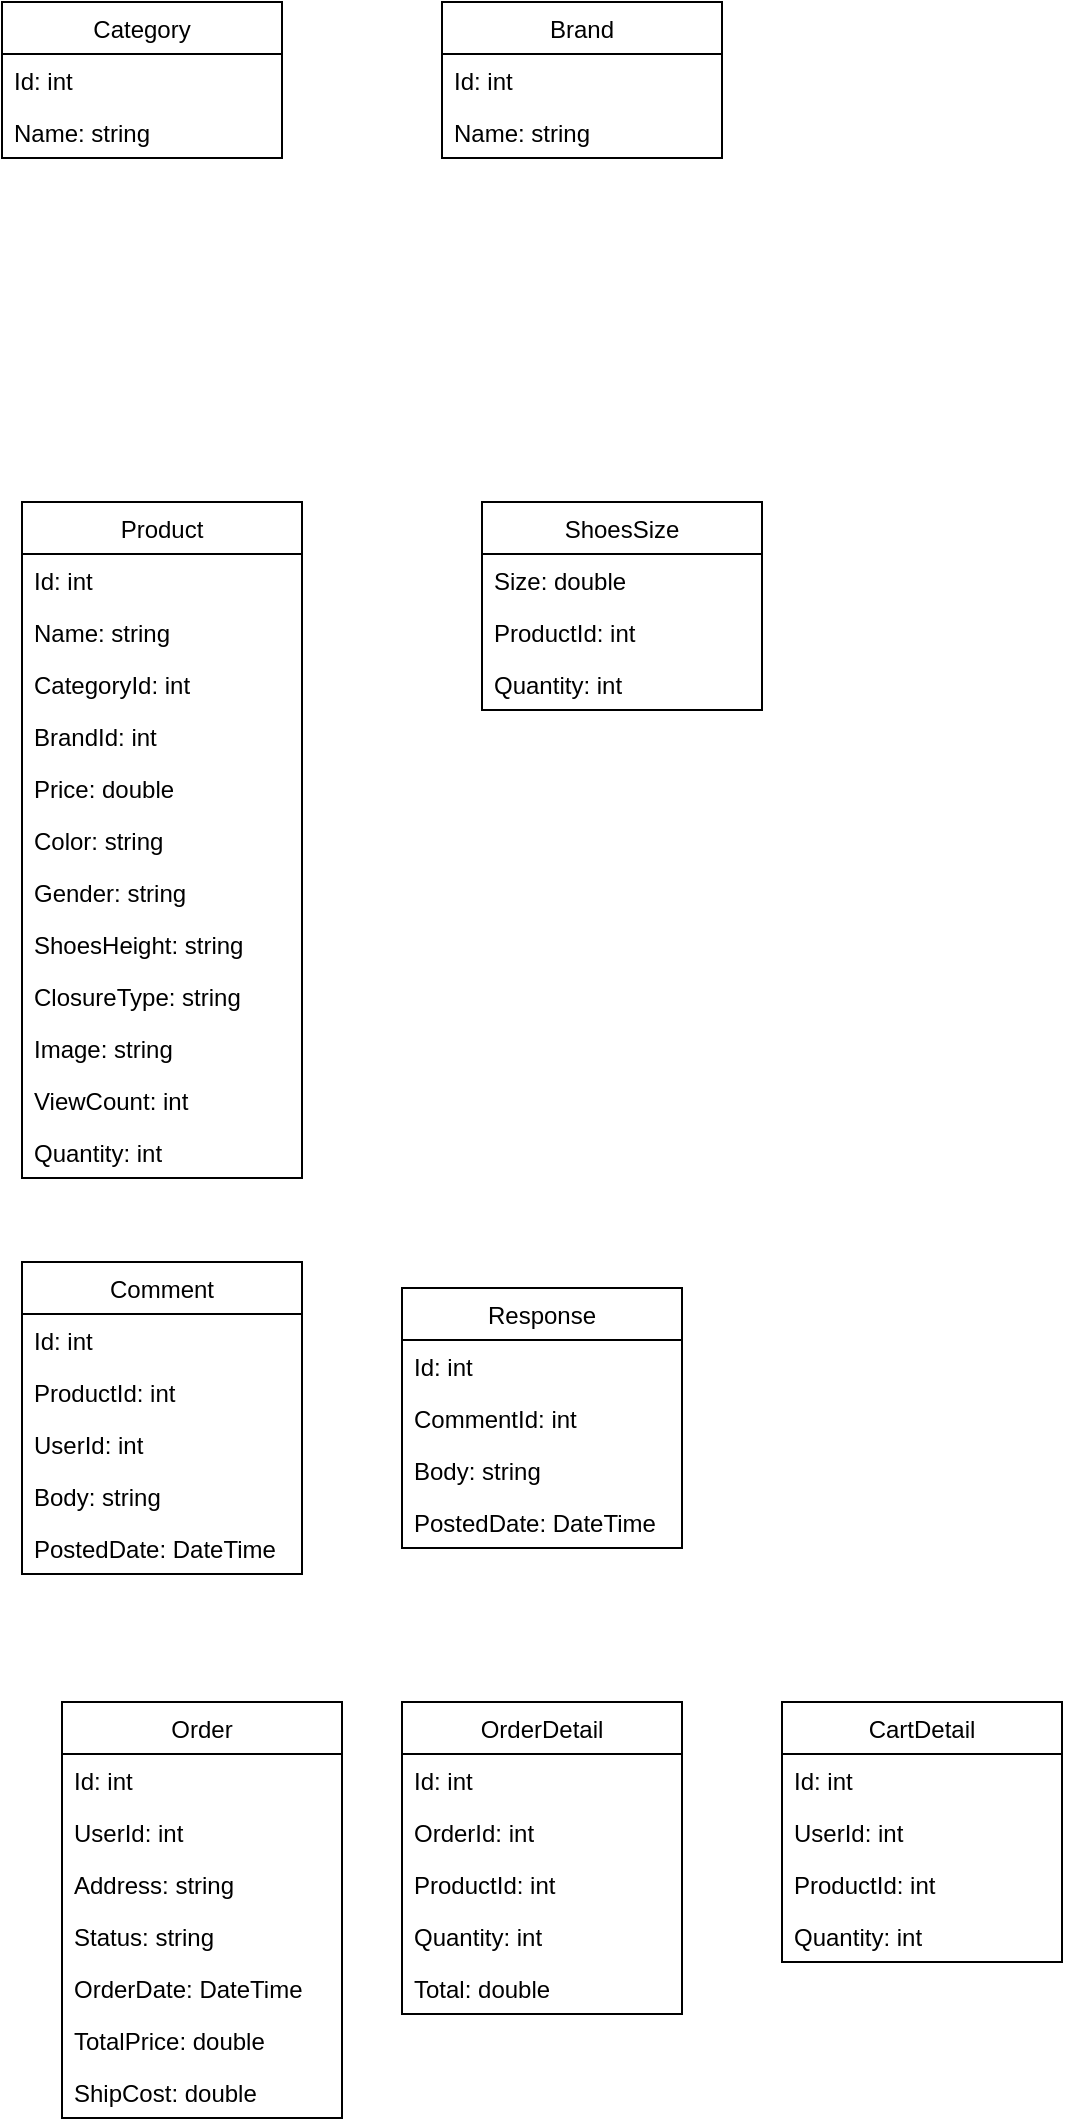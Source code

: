 <mxfile version="16.5.1" type="device"><diagram id="9NhCRgK0ZqFU8nSl4oD_" name="Page-1"><mxGraphModel dx="1011" dy="717" grid="1" gridSize="10" guides="1" tooltips="1" connect="1" arrows="1" fold="1" page="1" pageScale="1" pageWidth="850" pageHeight="1100" math="0" shadow="0"><root><mxCell id="0"/><mxCell id="1" parent="0"/><mxCell id="wR-vzgXyT3z7ilg6U14q-1" value="Category" style="swimlane;fontStyle=0;childLayout=stackLayout;horizontal=1;startSize=26;fillColor=none;horizontalStack=0;resizeParent=1;resizeParentMax=0;resizeLast=0;collapsible=1;marginBottom=0;" vertex="1" parent="1"><mxGeometry x="170" y="70" width="140" height="78" as="geometry"/></mxCell><mxCell id="wR-vzgXyT3z7ilg6U14q-2" value="Id: int" style="text;strokeColor=none;fillColor=none;align=left;verticalAlign=top;spacingLeft=4;spacingRight=4;overflow=hidden;rotatable=0;points=[[0,0.5],[1,0.5]];portConstraint=eastwest;" vertex="1" parent="wR-vzgXyT3z7ilg6U14q-1"><mxGeometry y="26" width="140" height="26" as="geometry"/></mxCell><mxCell id="wR-vzgXyT3z7ilg6U14q-3" value="Name: string" style="text;strokeColor=none;fillColor=none;align=left;verticalAlign=top;spacingLeft=4;spacingRight=4;overflow=hidden;rotatable=0;points=[[0,0.5],[1,0.5]];portConstraint=eastwest;" vertex="1" parent="wR-vzgXyT3z7ilg6U14q-1"><mxGeometry y="52" width="140" height="26" as="geometry"/></mxCell><mxCell id="wR-vzgXyT3z7ilg6U14q-5" value="Brand" style="swimlane;fontStyle=0;childLayout=stackLayout;horizontal=1;startSize=26;fillColor=none;horizontalStack=0;resizeParent=1;resizeParentMax=0;resizeLast=0;collapsible=1;marginBottom=0;" vertex="1" parent="1"><mxGeometry x="390" y="70" width="140" height="78" as="geometry"/></mxCell><mxCell id="wR-vzgXyT3z7ilg6U14q-6" value="Id: int" style="text;strokeColor=none;fillColor=none;align=left;verticalAlign=top;spacingLeft=4;spacingRight=4;overflow=hidden;rotatable=0;points=[[0,0.5],[1,0.5]];portConstraint=eastwest;" vertex="1" parent="wR-vzgXyT3z7ilg6U14q-5"><mxGeometry y="26" width="140" height="26" as="geometry"/></mxCell><mxCell id="wR-vzgXyT3z7ilg6U14q-7" value="Name: string" style="text;strokeColor=none;fillColor=none;align=left;verticalAlign=top;spacingLeft=4;spacingRight=4;overflow=hidden;rotatable=0;points=[[0,0.5],[1,0.5]];portConstraint=eastwest;" vertex="1" parent="wR-vzgXyT3z7ilg6U14q-5"><mxGeometry y="52" width="140" height="26" as="geometry"/></mxCell><mxCell id="wR-vzgXyT3z7ilg6U14q-8" value="Product" style="swimlane;fontStyle=0;childLayout=stackLayout;horizontal=1;startSize=26;fillColor=none;horizontalStack=0;resizeParent=1;resizeParentMax=0;resizeLast=0;collapsible=1;marginBottom=0;" vertex="1" parent="1"><mxGeometry x="180" y="320" width="140" height="338" as="geometry"/></mxCell><mxCell id="wR-vzgXyT3z7ilg6U14q-9" value="Id: int" style="text;strokeColor=none;fillColor=none;align=left;verticalAlign=top;spacingLeft=4;spacingRight=4;overflow=hidden;rotatable=0;points=[[0,0.5],[1,0.5]];portConstraint=eastwest;" vertex="1" parent="wR-vzgXyT3z7ilg6U14q-8"><mxGeometry y="26" width="140" height="26" as="geometry"/></mxCell><mxCell id="wR-vzgXyT3z7ilg6U14q-10" value="Name: string" style="text;strokeColor=none;fillColor=none;align=left;verticalAlign=top;spacingLeft=4;spacingRight=4;overflow=hidden;rotatable=0;points=[[0,0.5],[1,0.5]];portConstraint=eastwest;" vertex="1" parent="wR-vzgXyT3z7ilg6U14q-8"><mxGeometry y="52" width="140" height="26" as="geometry"/></mxCell><mxCell id="wR-vzgXyT3z7ilg6U14q-11" value="CategoryId: int" style="text;strokeColor=none;fillColor=none;align=left;verticalAlign=top;spacingLeft=4;spacingRight=4;overflow=hidden;rotatable=0;points=[[0,0.5],[1,0.5]];portConstraint=eastwest;" vertex="1" parent="wR-vzgXyT3z7ilg6U14q-8"><mxGeometry y="78" width="140" height="26" as="geometry"/></mxCell><mxCell id="wR-vzgXyT3z7ilg6U14q-12" value="BrandId: int" style="text;strokeColor=none;fillColor=none;align=left;verticalAlign=top;spacingLeft=4;spacingRight=4;overflow=hidden;rotatable=0;points=[[0,0.5],[1,0.5]];portConstraint=eastwest;" vertex="1" parent="wR-vzgXyT3z7ilg6U14q-8"><mxGeometry y="104" width="140" height="26" as="geometry"/></mxCell><mxCell id="wR-vzgXyT3z7ilg6U14q-13" value="Price: double" style="text;strokeColor=none;fillColor=none;align=left;verticalAlign=top;spacingLeft=4;spacingRight=4;overflow=hidden;rotatable=0;points=[[0,0.5],[1,0.5]];portConstraint=eastwest;" vertex="1" parent="wR-vzgXyT3z7ilg6U14q-8"><mxGeometry y="130" width="140" height="26" as="geometry"/></mxCell><mxCell id="wR-vzgXyT3z7ilg6U14q-14" value="Color: string" style="text;strokeColor=none;fillColor=none;align=left;verticalAlign=top;spacingLeft=4;spacingRight=4;overflow=hidden;rotatable=0;points=[[0,0.5],[1,0.5]];portConstraint=eastwest;" vertex="1" parent="wR-vzgXyT3z7ilg6U14q-8"><mxGeometry y="156" width="140" height="26" as="geometry"/></mxCell><mxCell id="wR-vzgXyT3z7ilg6U14q-15" value="Gender: string" style="text;strokeColor=none;fillColor=none;align=left;verticalAlign=top;spacingLeft=4;spacingRight=4;overflow=hidden;rotatable=0;points=[[0,0.5],[1,0.5]];portConstraint=eastwest;" vertex="1" parent="wR-vzgXyT3z7ilg6U14q-8"><mxGeometry y="182" width="140" height="26" as="geometry"/></mxCell><mxCell id="wR-vzgXyT3z7ilg6U14q-16" value="ShoesHeight: string" style="text;strokeColor=none;fillColor=none;align=left;verticalAlign=top;spacingLeft=4;spacingRight=4;overflow=hidden;rotatable=0;points=[[0,0.5],[1,0.5]];portConstraint=eastwest;" vertex="1" parent="wR-vzgXyT3z7ilg6U14q-8"><mxGeometry y="208" width="140" height="26" as="geometry"/></mxCell><mxCell id="wR-vzgXyT3z7ilg6U14q-17" value="ClosureType: string" style="text;strokeColor=none;fillColor=none;align=left;verticalAlign=top;spacingLeft=4;spacingRight=4;overflow=hidden;rotatable=0;points=[[0,0.5],[1,0.5]];portConstraint=eastwest;" vertex="1" parent="wR-vzgXyT3z7ilg6U14q-8"><mxGeometry y="234" width="140" height="26" as="geometry"/></mxCell><mxCell id="wR-vzgXyT3z7ilg6U14q-18" value="Image: string" style="text;strokeColor=none;fillColor=none;align=left;verticalAlign=top;spacingLeft=4;spacingRight=4;overflow=hidden;rotatable=0;points=[[0,0.5],[1,0.5]];portConstraint=eastwest;" vertex="1" parent="wR-vzgXyT3z7ilg6U14q-8"><mxGeometry y="260" width="140" height="26" as="geometry"/></mxCell><mxCell id="wR-vzgXyT3z7ilg6U14q-19" value="ViewCount: int" style="text;strokeColor=none;fillColor=none;align=left;verticalAlign=top;spacingLeft=4;spacingRight=4;overflow=hidden;rotatable=0;points=[[0,0.5],[1,0.5]];portConstraint=eastwest;" vertex="1" parent="wR-vzgXyT3z7ilg6U14q-8"><mxGeometry y="286" width="140" height="26" as="geometry"/></mxCell><mxCell id="wR-vzgXyT3z7ilg6U14q-21" value="Quantity: int" style="text;strokeColor=none;fillColor=none;align=left;verticalAlign=top;spacingLeft=4;spacingRight=4;overflow=hidden;rotatable=0;points=[[0,0.5],[1,0.5]];portConstraint=eastwest;" vertex="1" parent="wR-vzgXyT3z7ilg6U14q-8"><mxGeometry y="312" width="140" height="26" as="geometry"/></mxCell><mxCell id="wR-vzgXyT3z7ilg6U14q-23" value="ShoesSize" style="swimlane;fontStyle=0;childLayout=stackLayout;horizontal=1;startSize=26;fillColor=none;horizontalStack=0;resizeParent=1;resizeParentMax=0;resizeLast=0;collapsible=1;marginBottom=0;" vertex="1" parent="1"><mxGeometry x="410" y="320" width="140" height="104" as="geometry"/></mxCell><mxCell id="wR-vzgXyT3z7ilg6U14q-24" value="Size: double" style="text;strokeColor=none;fillColor=none;align=left;verticalAlign=top;spacingLeft=4;spacingRight=4;overflow=hidden;rotatable=0;points=[[0,0.5],[1,0.5]];portConstraint=eastwest;" vertex="1" parent="wR-vzgXyT3z7ilg6U14q-23"><mxGeometry y="26" width="140" height="26" as="geometry"/></mxCell><mxCell id="wR-vzgXyT3z7ilg6U14q-26" value="ProductId: int" style="text;strokeColor=none;fillColor=none;align=left;verticalAlign=top;spacingLeft=4;spacingRight=4;overflow=hidden;rotatable=0;points=[[0,0.5],[1,0.5]];portConstraint=eastwest;" vertex="1" parent="wR-vzgXyT3z7ilg6U14q-23"><mxGeometry y="52" width="140" height="26" as="geometry"/></mxCell><mxCell id="wR-vzgXyT3z7ilg6U14q-25" value="Quantity: int" style="text;strokeColor=none;fillColor=none;align=left;verticalAlign=top;spacingLeft=4;spacingRight=4;overflow=hidden;rotatable=0;points=[[0,0.5],[1,0.5]];portConstraint=eastwest;" vertex="1" parent="wR-vzgXyT3z7ilg6U14q-23"><mxGeometry y="78" width="140" height="26" as="geometry"/></mxCell><mxCell id="wR-vzgXyT3z7ilg6U14q-28" value="Comment" style="swimlane;fontStyle=0;childLayout=stackLayout;horizontal=1;startSize=26;fillColor=none;horizontalStack=0;resizeParent=1;resizeParentMax=0;resizeLast=0;collapsible=1;marginBottom=0;" vertex="1" parent="1"><mxGeometry x="180" y="700" width="140" height="156" as="geometry"/></mxCell><mxCell id="wR-vzgXyT3z7ilg6U14q-29" value="Id: int" style="text;strokeColor=none;fillColor=none;align=left;verticalAlign=top;spacingLeft=4;spacingRight=4;overflow=hidden;rotatable=0;points=[[0,0.5],[1,0.5]];portConstraint=eastwest;" vertex="1" parent="wR-vzgXyT3z7ilg6U14q-28"><mxGeometry y="26" width="140" height="26" as="geometry"/></mxCell><mxCell id="wR-vzgXyT3z7ilg6U14q-30" value="ProductId: int" style="text;strokeColor=none;fillColor=none;align=left;verticalAlign=top;spacingLeft=4;spacingRight=4;overflow=hidden;rotatable=0;points=[[0,0.5],[1,0.5]];portConstraint=eastwest;" vertex="1" parent="wR-vzgXyT3z7ilg6U14q-28"><mxGeometry y="52" width="140" height="26" as="geometry"/></mxCell><mxCell id="wR-vzgXyT3z7ilg6U14q-31" value="UserId: int" style="text;strokeColor=none;fillColor=none;align=left;verticalAlign=top;spacingLeft=4;spacingRight=4;overflow=hidden;rotatable=0;points=[[0,0.5],[1,0.5]];portConstraint=eastwest;" vertex="1" parent="wR-vzgXyT3z7ilg6U14q-28"><mxGeometry y="78" width="140" height="26" as="geometry"/></mxCell><mxCell id="wR-vzgXyT3z7ilg6U14q-32" value="Body: string" style="text;strokeColor=none;fillColor=none;align=left;verticalAlign=top;spacingLeft=4;spacingRight=4;overflow=hidden;rotatable=0;points=[[0,0.5],[1,0.5]];portConstraint=eastwest;" vertex="1" parent="wR-vzgXyT3z7ilg6U14q-28"><mxGeometry y="104" width="140" height="26" as="geometry"/></mxCell><mxCell id="wR-vzgXyT3z7ilg6U14q-33" value="PostedDate: DateTime" style="text;strokeColor=none;fillColor=none;align=left;verticalAlign=top;spacingLeft=4;spacingRight=4;overflow=hidden;rotatable=0;points=[[0,0.5],[1,0.5]];portConstraint=eastwest;" vertex="1" parent="wR-vzgXyT3z7ilg6U14q-28"><mxGeometry y="130" width="140" height="26" as="geometry"/></mxCell><mxCell id="wR-vzgXyT3z7ilg6U14q-34" value="Response" style="swimlane;fontStyle=0;childLayout=stackLayout;horizontal=1;startSize=26;fillColor=none;horizontalStack=0;resizeParent=1;resizeParentMax=0;resizeLast=0;collapsible=1;marginBottom=0;" vertex="1" parent="1"><mxGeometry x="370" y="713" width="140" height="130" as="geometry"/></mxCell><mxCell id="wR-vzgXyT3z7ilg6U14q-35" value="Id: int" style="text;strokeColor=none;fillColor=none;align=left;verticalAlign=top;spacingLeft=4;spacingRight=4;overflow=hidden;rotatable=0;points=[[0,0.5],[1,0.5]];portConstraint=eastwest;" vertex="1" parent="wR-vzgXyT3z7ilg6U14q-34"><mxGeometry y="26" width="140" height="26" as="geometry"/></mxCell><mxCell id="wR-vzgXyT3z7ilg6U14q-36" value="CommentId: int" style="text;strokeColor=none;fillColor=none;align=left;verticalAlign=top;spacingLeft=4;spacingRight=4;overflow=hidden;rotatable=0;points=[[0,0.5],[1,0.5]];portConstraint=eastwest;" vertex="1" parent="wR-vzgXyT3z7ilg6U14q-34"><mxGeometry y="52" width="140" height="26" as="geometry"/></mxCell><mxCell id="wR-vzgXyT3z7ilg6U14q-38" value="Body: string" style="text;strokeColor=none;fillColor=none;align=left;verticalAlign=top;spacingLeft=4;spacingRight=4;overflow=hidden;rotatable=0;points=[[0,0.5],[1,0.5]];portConstraint=eastwest;" vertex="1" parent="wR-vzgXyT3z7ilg6U14q-34"><mxGeometry y="78" width="140" height="26" as="geometry"/></mxCell><mxCell id="wR-vzgXyT3z7ilg6U14q-39" value="PostedDate: DateTime" style="text;strokeColor=none;fillColor=none;align=left;verticalAlign=top;spacingLeft=4;spacingRight=4;overflow=hidden;rotatable=0;points=[[0,0.5],[1,0.5]];portConstraint=eastwest;" vertex="1" parent="wR-vzgXyT3z7ilg6U14q-34"><mxGeometry y="104" width="140" height="26" as="geometry"/></mxCell><mxCell id="wR-vzgXyT3z7ilg6U14q-40" value="Order" style="swimlane;fontStyle=0;childLayout=stackLayout;horizontal=1;startSize=26;fillColor=none;horizontalStack=0;resizeParent=1;resizeParentMax=0;resizeLast=0;collapsible=1;marginBottom=0;" vertex="1" parent="1"><mxGeometry x="200" y="920" width="140" height="208" as="geometry"/></mxCell><mxCell id="wR-vzgXyT3z7ilg6U14q-41" value="Id: int" style="text;strokeColor=none;fillColor=none;align=left;verticalAlign=top;spacingLeft=4;spacingRight=4;overflow=hidden;rotatable=0;points=[[0,0.5],[1,0.5]];portConstraint=eastwest;" vertex="1" parent="wR-vzgXyT3z7ilg6U14q-40"><mxGeometry y="26" width="140" height="26" as="geometry"/></mxCell><mxCell id="wR-vzgXyT3z7ilg6U14q-42" value="UserId: int" style="text;strokeColor=none;fillColor=none;align=left;verticalAlign=top;spacingLeft=4;spacingRight=4;overflow=hidden;rotatable=0;points=[[0,0.5],[1,0.5]];portConstraint=eastwest;" vertex="1" parent="wR-vzgXyT3z7ilg6U14q-40"><mxGeometry y="52" width="140" height="26" as="geometry"/></mxCell><mxCell id="wR-vzgXyT3z7ilg6U14q-43" value="Address: string" style="text;strokeColor=none;fillColor=none;align=left;verticalAlign=top;spacingLeft=4;spacingRight=4;overflow=hidden;rotatable=0;points=[[0,0.5],[1,0.5]];portConstraint=eastwest;" vertex="1" parent="wR-vzgXyT3z7ilg6U14q-40"><mxGeometry y="78" width="140" height="26" as="geometry"/></mxCell><mxCell id="wR-vzgXyT3z7ilg6U14q-44" value="Status: string" style="text;strokeColor=none;fillColor=none;align=left;verticalAlign=top;spacingLeft=4;spacingRight=4;overflow=hidden;rotatable=0;points=[[0,0.5],[1,0.5]];portConstraint=eastwest;" vertex="1" parent="wR-vzgXyT3z7ilg6U14q-40"><mxGeometry y="104" width="140" height="26" as="geometry"/></mxCell><mxCell id="wR-vzgXyT3z7ilg6U14q-45" value="OrderDate: DateTime" style="text;strokeColor=none;fillColor=none;align=left;verticalAlign=top;spacingLeft=4;spacingRight=4;overflow=hidden;rotatable=0;points=[[0,0.5],[1,0.5]];portConstraint=eastwest;" vertex="1" parent="wR-vzgXyT3z7ilg6U14q-40"><mxGeometry y="130" width="140" height="26" as="geometry"/></mxCell><mxCell id="wR-vzgXyT3z7ilg6U14q-46" value="TotalPrice: double" style="text;strokeColor=none;fillColor=none;align=left;verticalAlign=top;spacingLeft=4;spacingRight=4;overflow=hidden;rotatable=0;points=[[0,0.5],[1,0.5]];portConstraint=eastwest;" vertex="1" parent="wR-vzgXyT3z7ilg6U14q-40"><mxGeometry y="156" width="140" height="26" as="geometry"/></mxCell><mxCell id="wR-vzgXyT3z7ilg6U14q-47" value="ShipCost: double" style="text;strokeColor=none;fillColor=none;align=left;verticalAlign=top;spacingLeft=4;spacingRight=4;overflow=hidden;rotatable=0;points=[[0,0.5],[1,0.5]];portConstraint=eastwest;" vertex="1" parent="wR-vzgXyT3z7ilg6U14q-40"><mxGeometry y="182" width="140" height="26" as="geometry"/></mxCell><mxCell id="wR-vzgXyT3z7ilg6U14q-48" value="OrderDetail" style="swimlane;fontStyle=0;childLayout=stackLayout;horizontal=1;startSize=26;fillColor=none;horizontalStack=0;resizeParent=1;resizeParentMax=0;resizeLast=0;collapsible=1;marginBottom=0;" vertex="1" parent="1"><mxGeometry x="370" y="920" width="140" height="156" as="geometry"/></mxCell><mxCell id="wR-vzgXyT3z7ilg6U14q-49" value="Id: int" style="text;strokeColor=none;fillColor=none;align=left;verticalAlign=top;spacingLeft=4;spacingRight=4;overflow=hidden;rotatable=0;points=[[0,0.5],[1,0.5]];portConstraint=eastwest;" vertex="1" parent="wR-vzgXyT3z7ilg6U14q-48"><mxGeometry y="26" width="140" height="26" as="geometry"/></mxCell><mxCell id="wR-vzgXyT3z7ilg6U14q-50" value="OrderId: int" style="text;strokeColor=none;fillColor=none;align=left;verticalAlign=top;spacingLeft=4;spacingRight=4;overflow=hidden;rotatable=0;points=[[0,0.5],[1,0.5]];portConstraint=eastwest;" vertex="1" parent="wR-vzgXyT3z7ilg6U14q-48"><mxGeometry y="52" width="140" height="26" as="geometry"/></mxCell><mxCell id="wR-vzgXyT3z7ilg6U14q-51" value="ProductId: int" style="text;strokeColor=none;fillColor=none;align=left;verticalAlign=top;spacingLeft=4;spacingRight=4;overflow=hidden;rotatable=0;points=[[0,0.5],[1,0.5]];portConstraint=eastwest;" vertex="1" parent="wR-vzgXyT3z7ilg6U14q-48"><mxGeometry y="78" width="140" height="26" as="geometry"/></mxCell><mxCell id="wR-vzgXyT3z7ilg6U14q-52" value="Quantity: int" style="text;strokeColor=none;fillColor=none;align=left;verticalAlign=top;spacingLeft=4;spacingRight=4;overflow=hidden;rotatable=0;points=[[0,0.5],[1,0.5]];portConstraint=eastwest;" vertex="1" parent="wR-vzgXyT3z7ilg6U14q-48"><mxGeometry y="104" width="140" height="26" as="geometry"/></mxCell><mxCell id="wR-vzgXyT3z7ilg6U14q-54" value="Total: double" style="text;strokeColor=none;fillColor=none;align=left;verticalAlign=top;spacingLeft=4;spacingRight=4;overflow=hidden;rotatable=0;points=[[0,0.5],[1,0.5]];portConstraint=eastwest;" vertex="1" parent="wR-vzgXyT3z7ilg6U14q-48"><mxGeometry y="130" width="140" height="26" as="geometry"/></mxCell><mxCell id="wR-vzgXyT3z7ilg6U14q-56" value="CartDetail" style="swimlane;fontStyle=0;childLayout=stackLayout;horizontal=1;startSize=26;fillColor=none;horizontalStack=0;resizeParent=1;resizeParentMax=0;resizeLast=0;collapsible=1;marginBottom=0;" vertex="1" parent="1"><mxGeometry x="560" y="920" width="140" height="130" as="geometry"/></mxCell><mxCell id="wR-vzgXyT3z7ilg6U14q-57" value="Id: int" style="text;strokeColor=none;fillColor=none;align=left;verticalAlign=top;spacingLeft=4;spacingRight=4;overflow=hidden;rotatable=0;points=[[0,0.5],[1,0.5]];portConstraint=eastwest;" vertex="1" parent="wR-vzgXyT3z7ilg6U14q-56"><mxGeometry y="26" width="140" height="26" as="geometry"/></mxCell><mxCell id="wR-vzgXyT3z7ilg6U14q-58" value="UserId: int" style="text;strokeColor=none;fillColor=none;align=left;verticalAlign=top;spacingLeft=4;spacingRight=4;overflow=hidden;rotatable=0;points=[[0,0.5],[1,0.5]];portConstraint=eastwest;" vertex="1" parent="wR-vzgXyT3z7ilg6U14q-56"><mxGeometry y="52" width="140" height="26" as="geometry"/></mxCell><mxCell id="wR-vzgXyT3z7ilg6U14q-64" value="ProductId: int" style="text;strokeColor=none;fillColor=none;align=left;verticalAlign=top;spacingLeft=4;spacingRight=4;overflow=hidden;rotatable=0;points=[[0,0.5],[1,0.5]];portConstraint=eastwest;" vertex="1" parent="wR-vzgXyT3z7ilg6U14q-56"><mxGeometry y="78" width="140" height="26" as="geometry"/></mxCell><mxCell id="wR-vzgXyT3z7ilg6U14q-65" value="Quantity: int" style="text;strokeColor=none;fillColor=none;align=left;verticalAlign=top;spacingLeft=4;spacingRight=4;overflow=hidden;rotatable=0;points=[[0,0.5],[1,0.5]];portConstraint=eastwest;" vertex="1" parent="wR-vzgXyT3z7ilg6U14q-56"><mxGeometry y="104" width="140" height="26" as="geometry"/></mxCell></root></mxGraphModel></diagram></mxfile>